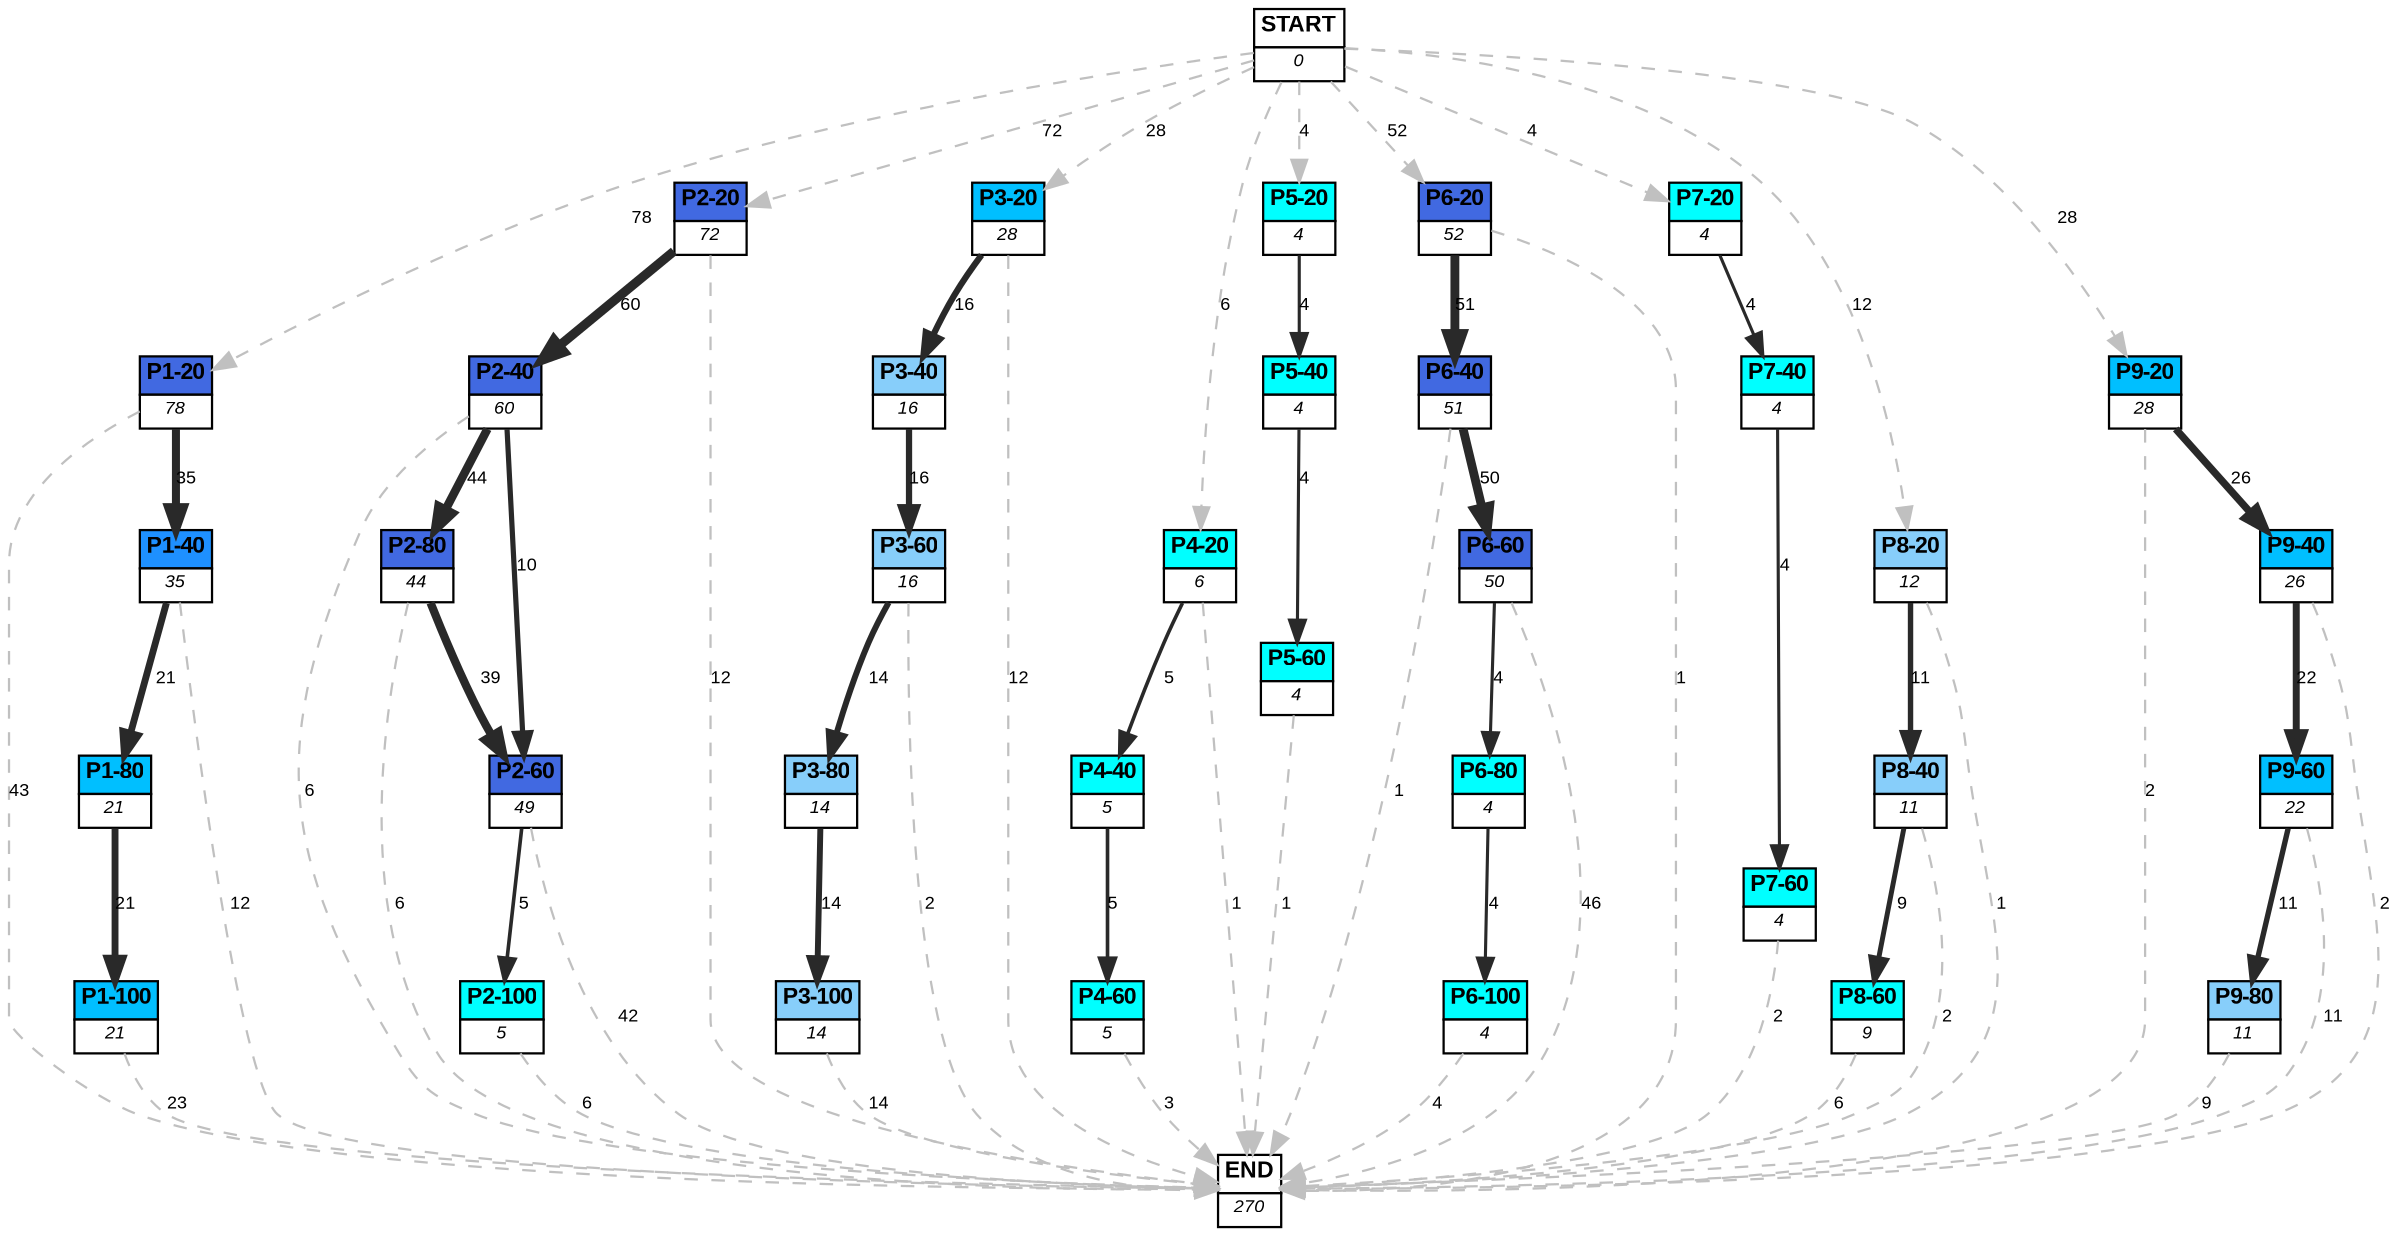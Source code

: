 digraph graphname {
	dpi = 150
	size="16,11!";
	margin = 0;
"P1-20" [shape=plain, label=<<table border="0" cellborder="1" cellspacing="0"><tr><td bgcolor="royalblue"><FONT face="Arial" POINT-SIZE="10"><b>P1-20</b></FONT></td></tr><tr><td bgcolor="white"><FONT face="Arial" POINT-SIZE="8"><i>78</i></FONT></td></tr></table>>]
"P1-40" [shape=plain, label=<<table border="0" cellborder="1" cellspacing="0"><tr><td bgcolor="dodgerblue"><FONT face="Arial" POINT-SIZE="10"><b>P1-40</b></FONT></td></tr><tr><td bgcolor="white"><FONT face="Arial" POINT-SIZE="8"><i>35</i></FONT></td></tr></table>>]
"P1-80" [shape=plain, label=<<table border="0" cellborder="1" cellspacing="0"><tr><td bgcolor="deepskyblue"><FONT face="Arial" POINT-SIZE="10"><b>P1-80</b></FONT></td></tr><tr><td bgcolor="white"><FONT face="Arial" POINT-SIZE="8"><i>21</i></FONT></td></tr></table>>]
"P1-100" [shape=plain, label=<<table border="0" cellborder="1" cellspacing="0"><tr><td bgcolor="deepskyblue"><FONT face="Arial" POINT-SIZE="10"><b>P1-100</b></FONT></td></tr><tr><td bgcolor="white"><FONT face="Arial" POINT-SIZE="8"><i>21</i></FONT></td></tr></table>>]
"P2-20" [shape=plain, label=<<table border="0" cellborder="1" cellspacing="0"><tr><td bgcolor="royalblue"><FONT face="Arial" POINT-SIZE="10"><b>P2-20</b></FONT></td></tr><tr><td bgcolor="white"><FONT face="Arial" POINT-SIZE="8"><i>72</i></FONT></td></tr></table>>]
"P3-20" [shape=plain, label=<<table border="0" cellborder="1" cellspacing="0"><tr><td bgcolor="deepskyblue"><FONT face="Arial" POINT-SIZE="10"><b>P3-20</b></FONT></td></tr><tr><td bgcolor="white"><FONT face="Arial" POINT-SIZE="8"><i>28</i></FONT></td></tr></table>>]
"P4-20" [shape=plain, label=<<table border="0" cellborder="1" cellspacing="0"><tr><td bgcolor="aqua"><FONT face="Arial" POINT-SIZE="10"><b>P4-20</b></FONT></td></tr><tr><td bgcolor="white"><FONT face="Arial" POINT-SIZE="8"><i>6</i></FONT></td></tr></table>>]
"P2-40" [shape=plain, label=<<table border="0" cellborder="1" cellspacing="0"><tr><td bgcolor="royalblue"><FONT face="Arial" POINT-SIZE="10"><b>P2-40</b></FONT></td></tr><tr><td bgcolor="white"><FONT face="Arial" POINT-SIZE="8"><i>60</i></FONT></td></tr></table>>]
"P2-80" [shape=plain, label=<<table border="0" cellborder="1" cellspacing="0"><tr><td bgcolor="royalblue"><FONT face="Arial" POINT-SIZE="10"><b>P2-80</b></FONT></td></tr><tr><td bgcolor="white"><FONT face="Arial" POINT-SIZE="8"><i>44</i></FONT></td></tr></table>>]
"P2-60" [shape=plain, label=<<table border="0" cellborder="1" cellspacing="0"><tr><td bgcolor="royalblue"><FONT face="Arial" POINT-SIZE="10"><b>P2-60</b></FONT></td></tr><tr><td bgcolor="white"><FONT face="Arial" POINT-SIZE="8"><i>49</i></FONT></td></tr></table>>]
"P3-40" [shape=plain, label=<<table border="0" cellborder="1" cellspacing="0"><tr><td bgcolor="lightskyblue"><FONT face="Arial" POINT-SIZE="10"><b>P3-40</b></FONT></td></tr><tr><td bgcolor="white"><FONT face="Arial" POINT-SIZE="8"><i>16</i></FONT></td></tr></table>>]
"P3-60" [shape=plain, label=<<table border="0" cellborder="1" cellspacing="0"><tr><td bgcolor="lightskyblue"><FONT face="Arial" POINT-SIZE="10"><b>P3-60</b></FONT></td></tr><tr><td bgcolor="white"><FONT face="Arial" POINT-SIZE="8"><i>16</i></FONT></td></tr></table>>]
"P3-80" [shape=plain, label=<<table border="0" cellborder="1" cellspacing="0"><tr><td bgcolor="lightskyblue"><FONT face="Arial" POINT-SIZE="10"><b>P3-80</b></FONT></td></tr><tr><td bgcolor="white"><FONT face="Arial" POINT-SIZE="8"><i>14</i></FONT></td></tr></table>>]
"P3-100" [shape=plain, label=<<table border="0" cellborder="1" cellspacing="0"><tr><td bgcolor="lightskyblue"><FONT face="Arial" POINT-SIZE="10"><b>P3-100</b></FONT></td></tr><tr><td bgcolor="white"><FONT face="Arial" POINT-SIZE="8"><i>14</i></FONT></td></tr></table>>]
"P4-40" [shape=plain, label=<<table border="0" cellborder="1" cellspacing="0"><tr><td bgcolor="aqua"><FONT face="Arial" POINT-SIZE="10"><b>P4-40</b></FONT></td></tr><tr><td bgcolor="white"><FONT face="Arial" POINT-SIZE="8"><i>5</i></FONT></td></tr></table>>]
"P4-60" [shape=plain, label=<<table border="0" cellborder="1" cellspacing="0"><tr><td bgcolor="aqua"><FONT face="Arial" POINT-SIZE="10"><b>P4-60</b></FONT></td></tr><tr><td bgcolor="white"><FONT face="Arial" POINT-SIZE="8"><i>5</i></FONT></td></tr></table>>]
"P5-20" [shape=plain, label=<<table border="0" cellborder="1" cellspacing="0"><tr><td bgcolor="aqua"><FONT face="Arial" POINT-SIZE="10"><b>P5-20</b></FONT></td></tr><tr><td bgcolor="white"><FONT face="Arial" POINT-SIZE="8"><i>4</i></FONT></td></tr></table>>]
"P5-40" [shape=plain, label=<<table border="0" cellborder="1" cellspacing="0"><tr><td bgcolor="aqua"><FONT face="Arial" POINT-SIZE="10"><b>P5-40</b></FONT></td></tr><tr><td bgcolor="white"><FONT face="Arial" POINT-SIZE="8"><i>4</i></FONT></td></tr></table>>]
"P5-60" [shape=plain, label=<<table border="0" cellborder="1" cellspacing="0"><tr><td bgcolor="aqua"><FONT face="Arial" POINT-SIZE="10"><b>P5-60</b></FONT></td></tr><tr><td bgcolor="white"><FONT face="Arial" POINT-SIZE="8"><i>4</i></FONT></td></tr></table>>]
"P6-20" [shape=plain, label=<<table border="0" cellborder="1" cellspacing="0"><tr><td bgcolor="royalblue"><FONT face="Arial" POINT-SIZE="10"><b>P6-20</b></FONT></td></tr><tr><td bgcolor="white"><FONT face="Arial" POINT-SIZE="8"><i>52</i></FONT></td></tr></table>>]
"P6-40" [shape=plain, label=<<table border="0" cellborder="1" cellspacing="0"><tr><td bgcolor="royalblue"><FONT face="Arial" POINT-SIZE="10"><b>P6-40</b></FONT></td></tr><tr><td bgcolor="white"><FONT face="Arial" POINT-SIZE="8"><i>51</i></FONT></td></tr></table>>]
"P6-60" [shape=plain, label=<<table border="0" cellborder="1" cellspacing="0"><tr><td bgcolor="royalblue"><FONT face="Arial" POINT-SIZE="10"><b>P6-60</b></FONT></td></tr><tr><td bgcolor="white"><FONT face="Arial" POINT-SIZE="8"><i>50</i></FONT></td></tr></table>>]
"P7-20" [shape=plain, label=<<table border="0" cellborder="1" cellspacing="0"><tr><td bgcolor="aqua"><FONT face="Arial" POINT-SIZE="10"><b>P7-20</b></FONT></td></tr><tr><td bgcolor="white"><FONT face="Arial" POINT-SIZE="8"><i>4</i></FONT></td></tr></table>>]
"P7-40" [shape=plain, label=<<table border="0" cellborder="1" cellspacing="0"><tr><td bgcolor="aqua"><FONT face="Arial" POINT-SIZE="10"><b>P7-40</b></FONT></td></tr><tr><td bgcolor="white"><FONT face="Arial" POINT-SIZE="8"><i>4</i></FONT></td></tr></table>>]
"P7-60" [shape=plain, label=<<table border="0" cellborder="1" cellspacing="0"><tr><td bgcolor="aqua"><FONT face="Arial" POINT-SIZE="10"><b>P7-60</b></FONT></td></tr><tr><td bgcolor="white"><FONT face="Arial" POINT-SIZE="8"><i>4</i></FONT></td></tr></table>>]
"P8-20" [shape=plain, label=<<table border="0" cellborder="1" cellspacing="0"><tr><td bgcolor="lightskyblue"><FONT face="Arial" POINT-SIZE="10"><b>P8-20</b></FONT></td></tr><tr><td bgcolor="white"><FONT face="Arial" POINT-SIZE="8"><i>12</i></FONT></td></tr></table>>]
"P8-40" [shape=plain, label=<<table border="0" cellborder="1" cellspacing="0"><tr><td bgcolor="lightskyblue"><FONT face="Arial" POINT-SIZE="10"><b>P8-40</b></FONT></td></tr><tr><td bgcolor="white"><FONT face="Arial" POINT-SIZE="8"><i>11</i></FONT></td></tr></table>>]
"P8-60" [shape=plain, label=<<table border="0" cellborder="1" cellspacing="0"><tr><td bgcolor="aqua"><FONT face="Arial" POINT-SIZE="10"><b>P8-60</b></FONT></td></tr><tr><td bgcolor="white"><FONT face="Arial" POINT-SIZE="8"><i>9</i></FONT></td></tr></table>>]
"P9-20" [shape=plain, label=<<table border="0" cellborder="1" cellspacing="0"><tr><td bgcolor="deepskyblue"><FONT face="Arial" POINT-SIZE="10"><b>P9-20</b></FONT></td></tr><tr><td bgcolor="white"><FONT face="Arial" POINT-SIZE="8"><i>28</i></FONT></td></tr></table>>]
"P9-40" [shape=plain, label=<<table border="0" cellborder="1" cellspacing="0"><tr><td bgcolor="deepskyblue"><FONT face="Arial" POINT-SIZE="10"><b>P9-40</b></FONT></td></tr><tr><td bgcolor="white"><FONT face="Arial" POINT-SIZE="8"><i>26</i></FONT></td></tr></table>>]
"P9-60" [shape=plain, label=<<table border="0" cellborder="1" cellspacing="0"><tr><td bgcolor="deepskyblue"><FONT face="Arial" POINT-SIZE="10"><b>P9-60</b></FONT></td></tr><tr><td bgcolor="white"><FONT face="Arial" POINT-SIZE="8"><i>22</i></FONT></td></tr></table>>]
"P9-80" [shape=plain, label=<<table border="0" cellborder="1" cellspacing="0"><tr><td bgcolor="lightskyblue"><FONT face="Arial" POINT-SIZE="10"><b>P9-80</b></FONT></td></tr><tr><td bgcolor="white"><FONT face="Arial" POINT-SIZE="8"><i>11</i></FONT></td></tr></table>>]
"P2-100" [shape=plain, label=<<table border="0" cellborder="1" cellspacing="0"><tr><td bgcolor="aqua"><FONT face="Arial" POINT-SIZE="10"><b>P2-100</b></FONT></td></tr><tr><td bgcolor="white"><FONT face="Arial" POINT-SIZE="8"><i>5</i></FONT></td></tr></table>>]
"P6-80" [shape=plain, label=<<table border="0" cellborder="1" cellspacing="0"><tr><td bgcolor="aqua"><FONT face="Arial" POINT-SIZE="10"><b>P6-80</b></FONT></td></tr><tr><td bgcolor="white"><FONT face="Arial" POINT-SIZE="8"><i>4</i></FONT></td></tr></table>>]
"P6-100" [shape=plain, label=<<table border="0" cellborder="1" cellspacing="0"><tr><td bgcolor="aqua"><FONT face="Arial" POINT-SIZE="10"><b>P6-100</b></FONT></td></tr><tr><td bgcolor="white"><FONT face="Arial" POINT-SIZE="8"><i>4</i></FONT></td></tr></table>>]
"START" [shape=plain, label=<<table border="0" cellborder="1" cellspacing="0"><tr><td bgcolor="white"><FONT face="Arial" POINT-SIZE="10"><b>START</b></FONT></td></tr><tr><td bgcolor="white"><FONT face="Arial" POINT-SIZE="8"><i>0</i></FONT></td></tr></table>>]
"END" [shape=plain, label=<<table border="0" cellborder="1" cellspacing="0"><tr><td bgcolor="white"><FONT face="Arial" POINT-SIZE="10"><b>END</b></FONT></td></tr><tr><td bgcolor="white"><FONT face="Arial" POINT-SIZE="8"><i>270</i></FONT></td></tr></table>>]
"P1-20" -> "P1-40" [ color=grey16 penwidth = "3.5553480614894135"label ="35" labelfloat=false fontname="Arial" fontsize=8]
"P1-20" -> "END" [ style = dashed color=grey label ="43" labelfloat=false fontname="Arial" fontsize=8]
"P1-40" -> "P1-80" [ color=grey16 penwidth = "3.044522437723423"label ="21" labelfloat=false fontname="Arial" fontsize=8]
"P1-40" -> "END" [ style = dashed color=grey label ="12" labelfloat=false fontname="Arial" fontsize=8]
"P1-80" -> "P1-100" [ color=grey16 penwidth = "3.044522437723423"label ="21" labelfloat=false fontname="Arial" fontsize=8]
"P1-100" -> "END" [ style = dashed color=grey label ="23" labelfloat=false fontname="Arial" fontsize=8]
"P2-20" -> "P2-40" [ color=grey16 penwidth = "4.0943445622221"label ="60" labelfloat=false fontname="Arial" fontsize=8]
"P2-20" -> "END" [ style = dashed color=grey label ="12" labelfloat=false fontname="Arial" fontsize=8]
"P3-20" -> "P3-40" [ color=grey16 penwidth = "2.772588722239781"label ="16" labelfloat=false fontname="Arial" fontsize=8]
"P3-20" -> "END" [ style = dashed color=grey label ="12" labelfloat=false fontname="Arial" fontsize=8]
"P4-20" -> "P4-40" [ color=grey16 penwidth = "1.6094379124341003"label ="5" labelfloat=false fontname="Arial" fontsize=8]
"P4-20" -> "END" [ style = dashed color=grey label ="1" labelfloat=false fontname="Arial" fontsize=8]
"P2-40" -> "P2-80" [ color=grey16 penwidth = "3.784189633918261"label ="44" labelfloat=false fontname="Arial" fontsize=8]
"P2-40" -> "P2-60" [ color=grey16 penwidth = "2.302585092994046"label ="10" labelfloat=false fontname="Arial" fontsize=8]
"P2-40" -> "END" [ style = dashed color=grey label ="6" labelfloat=false fontname="Arial" fontsize=8]
"P2-80" -> "P2-60" [ color=grey16 penwidth = "3.6635616461296463"label ="39" labelfloat=false fontname="Arial" fontsize=8]
"P2-80" -> "END" [ style = dashed color=grey label ="6" labelfloat=false fontname="Arial" fontsize=8]
"P2-60" -> "P2-100" [ color=grey16 penwidth = "1.6094379124341003"label ="5" labelfloat=false fontname="Arial" fontsize=8]
"P2-60" -> "END" [ style = dashed color=grey label ="42" labelfloat=false fontname="Arial" fontsize=8]
"P3-40" -> "P3-60" [ color=grey16 penwidth = "2.772588722239781"label ="16" labelfloat=false fontname="Arial" fontsize=8]
"P3-60" -> "P3-80" [ color=grey16 penwidth = "2.6390573296152584"label ="14" labelfloat=false fontname="Arial" fontsize=8]
"P3-60" -> "END" [ style = dashed color=grey label ="2" labelfloat=false fontname="Arial" fontsize=8]
"P3-80" -> "P3-100" [ color=grey16 penwidth = "2.6390573296152584"label ="14" labelfloat=false fontname="Arial" fontsize=8]
"P3-100" -> "END" [ style = dashed color=grey label ="14" labelfloat=false fontname="Arial" fontsize=8]
"P4-40" -> "P4-60" [ color=grey16 penwidth = "1.6094379124341003"label ="5" labelfloat=false fontname="Arial" fontsize=8]
"P4-60" -> "END" [ style = dashed color=grey label ="3" labelfloat=false fontname="Arial" fontsize=8]
"P5-20" -> "P5-40" [ color=grey16 penwidth = "1.3862943611198906"label ="4" labelfloat=false fontname="Arial" fontsize=8]
"P5-40" -> "P5-60" [ color=grey16 penwidth = "1.3862943611198906"label ="4" labelfloat=false fontname="Arial" fontsize=8]
"P5-60" -> "END" [ style = dashed color=grey label ="1" labelfloat=false fontname="Arial" fontsize=8]
"P6-20" -> "P6-40" [ color=grey16 penwidth = "3.9318256327243257"label ="51" labelfloat=false fontname="Arial" fontsize=8]
"P6-20" -> "END" [ style = dashed color=grey label ="1" labelfloat=false fontname="Arial" fontsize=8]
"P6-40" -> "P6-60" [ color=grey16 penwidth = "3.912023005428146"label ="50" labelfloat=false fontname="Arial" fontsize=8]
"P6-40" -> "END" [ style = dashed color=grey label ="1" labelfloat=false fontname="Arial" fontsize=8]
"P6-60" -> "P6-80" [ color=grey16 penwidth = "1.3862943611198906"label ="4" labelfloat=false fontname="Arial" fontsize=8]
"P6-60" -> "END" [ style = dashed color=grey label ="46" labelfloat=false fontname="Arial" fontsize=8]
"P7-20" -> "P7-40" [ color=grey16 penwidth = "1.3862943611198906"label ="4" labelfloat=false fontname="Arial" fontsize=8]
"P7-40" -> "P7-60" [ color=grey16 penwidth = "1.3862943611198906"label ="4" labelfloat=false fontname="Arial" fontsize=8]
"P7-60" -> "END" [ style = dashed color=grey label ="2" labelfloat=false fontname="Arial" fontsize=8]
"P8-20" -> "P8-40" [ color=grey16 penwidth = "2.3978952727983707"label ="11" labelfloat=false fontname="Arial" fontsize=8]
"P8-20" -> "END" [ style = dashed color=grey label ="1" labelfloat=false fontname="Arial" fontsize=8]
"P8-40" -> "P8-60" [ color=grey16 penwidth = "2.1972245773362196"label ="9" labelfloat=false fontname="Arial" fontsize=8]
"P8-40" -> "END" [ style = dashed color=grey label ="2" labelfloat=false fontname="Arial" fontsize=8]
"P8-60" -> "END" [ style = dashed color=grey label ="6" labelfloat=false fontname="Arial" fontsize=8]
"P9-20" -> "P9-40" [ color=grey16 penwidth = "3.258096538021482"label ="26" labelfloat=false fontname="Arial" fontsize=8]
"P9-20" -> "END" [ style = dashed color=grey label ="2" labelfloat=false fontname="Arial" fontsize=8]
"P9-40" -> "P9-60" [ color=grey16 penwidth = "3.091042453358316"label ="22" labelfloat=false fontname="Arial" fontsize=8]
"P9-40" -> "END" [ style = dashed color=grey label ="2" labelfloat=false fontname="Arial" fontsize=8]
"P9-60" -> "P9-80" [ color=grey16 penwidth = "2.3978952727983707"label ="11" labelfloat=false fontname="Arial" fontsize=8]
"P9-60" -> "END" [ style = dashed color=grey label ="11" labelfloat=false fontname="Arial" fontsize=8]
"P9-80" -> "END" [ style = dashed color=grey label ="9" labelfloat=false fontname="Arial" fontsize=8]
"P2-100" -> "END" [ style = dashed color=grey label ="6" labelfloat=false fontname="Arial" fontsize=8]
"P6-80" -> "P6-100" [ color=grey16 penwidth = "1.3862943611198906"label ="4" labelfloat=false fontname="Arial" fontsize=8]
"P6-100" -> "END" [ style = dashed color=grey label ="4" labelfloat=false fontname="Arial" fontsize=8]
"START" -> "P1-20" [ style = dashed color=grey label ="78" labelfloat=false fontname="Arial" fontsize=8]
"START" -> "P2-20" [ style = dashed color=grey label ="72" labelfloat=false fontname="Arial" fontsize=8]
"START" -> "P3-20" [ style = dashed color=grey label ="28" labelfloat=false fontname="Arial" fontsize=8]
"START" -> "P4-20" [ style = dashed color=grey label ="6" labelfloat=false fontname="Arial" fontsize=8]
"START" -> "P5-20" [ style = dashed color=grey label ="4" labelfloat=false fontname="Arial" fontsize=8]
"START" -> "P6-20" [ style = dashed color=grey label ="52" labelfloat=false fontname="Arial" fontsize=8]
"START" -> "P7-20" [ style = dashed color=grey label ="4" labelfloat=false fontname="Arial" fontsize=8]
"START" -> "P8-20" [ style = dashed color=grey label ="12" labelfloat=false fontname="Arial" fontsize=8]
"START" -> "P9-20" [ style = dashed color=grey label ="28" labelfloat=false fontname="Arial" fontsize=8]
}